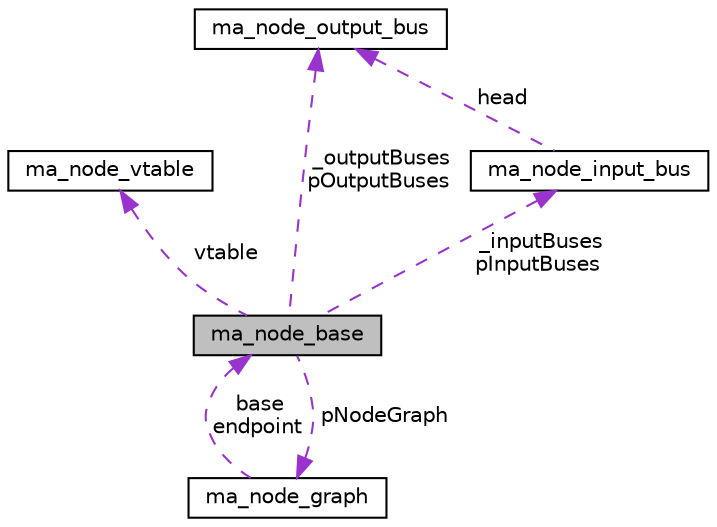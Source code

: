 digraph "ma_node_base"
{
 // LATEX_PDF_SIZE
  edge [fontname="Helvetica",fontsize="10",labelfontname="Helvetica",labelfontsize="10"];
  node [fontname="Helvetica",fontsize="10",shape=record];
  Node1 [label="ma_node_base",height=0.2,width=0.4,color="black", fillcolor="grey75", style="filled", fontcolor="black",tooltip=" "];
  Node2 -> Node1 [dir="back",color="darkorchid3",fontsize="10",style="dashed",label=" vtable" ,fontname="Helvetica"];
  Node2 [label="ma_node_vtable",height=0.2,width=0.4,color="black", fillcolor="white", style="filled",URL="$structma__node__vtable.html",tooltip=" "];
  Node3 -> Node1 [dir="back",color="darkorchid3",fontsize="10",style="dashed",label=" _inputBuses\npInputBuses" ,fontname="Helvetica"];
  Node3 [label="ma_node_input_bus",height=0.2,width=0.4,color="black", fillcolor="white", style="filled",URL="$structma__node__input__bus.html",tooltip=" "];
  Node4 -> Node3 [dir="back",color="darkorchid3",fontsize="10",style="dashed",label=" head" ,fontname="Helvetica"];
  Node4 [label="ma_node_output_bus",height=0.2,width=0.4,color="black", fillcolor="white", style="filled",URL="$structma__node__output__bus.html",tooltip=" "];
  Node4 -> Node1 [dir="back",color="darkorchid3",fontsize="10",style="dashed",label=" _outputBuses\npOutputBuses" ,fontname="Helvetica"];
  Node5 -> Node1 [dir="back",color="darkorchid3",fontsize="10",style="dashed",label=" pNodeGraph" ,fontname="Helvetica"];
  Node5 [label="ma_node_graph",height=0.2,width=0.4,color="black", fillcolor="white", style="filled",URL="$structma__node__graph.html",tooltip=" "];
  Node1 -> Node5 [dir="back",color="darkorchid3",fontsize="10",style="dashed",label=" base\nendpoint" ,fontname="Helvetica"];
}

